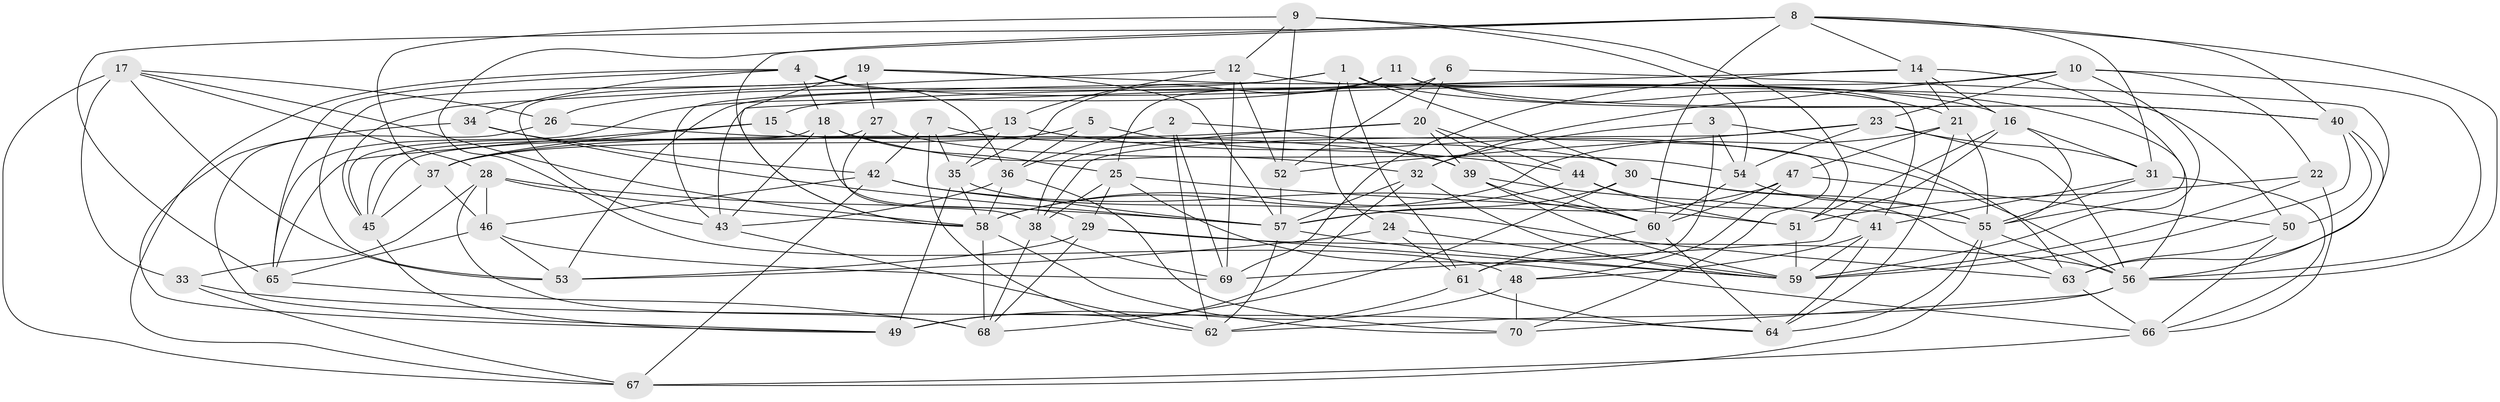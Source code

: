 // original degree distribution, {4: 1.0}
// Generated by graph-tools (version 1.1) at 2025/26/03/09/25 03:26:59]
// undirected, 70 vertices, 205 edges
graph export_dot {
graph [start="1"]
  node [color=gray90,style=filled];
  1;
  2;
  3;
  4;
  5;
  6;
  7;
  8;
  9;
  10;
  11;
  12;
  13;
  14;
  15;
  16;
  17;
  18;
  19;
  20;
  21;
  22;
  23;
  24;
  25;
  26;
  27;
  28;
  29;
  30;
  31;
  32;
  33;
  34;
  35;
  36;
  37;
  38;
  39;
  40;
  41;
  42;
  43;
  44;
  45;
  46;
  47;
  48;
  49;
  50;
  51;
  52;
  53;
  54;
  55;
  56;
  57;
  58;
  59;
  60;
  61;
  62;
  63;
  64;
  65;
  66;
  67;
  68;
  69;
  70;
  1 -- 24 [weight=1.0];
  1 -- 26 [weight=1.0];
  1 -- 30 [weight=1.0];
  1 -- 40 [weight=1.0];
  1 -- 43 [weight=1.0];
  1 -- 61 [weight=1.0];
  2 -- 36 [weight=1.0];
  2 -- 39 [weight=1.0];
  2 -- 62 [weight=1.0];
  2 -- 69 [weight=1.0];
  3 -- 32 [weight=1.0];
  3 -- 54 [weight=1.0];
  3 -- 61 [weight=1.0];
  3 -- 63 [weight=1.0];
  4 -- 16 [weight=1.0];
  4 -- 18 [weight=1.0];
  4 -- 34 [weight=1.0];
  4 -- 36 [weight=1.0];
  4 -- 65 [weight=1.0];
  4 -- 67 [weight=1.0];
  5 -- 36 [weight=1.0];
  5 -- 37 [weight=1.0];
  5 -- 44 [weight=2.0];
  6 -- 20 [weight=1.0];
  6 -- 52 [weight=1.0];
  6 -- 53 [weight=1.0];
  6 -- 63 [weight=1.0];
  7 -- 30 [weight=1.0];
  7 -- 35 [weight=1.0];
  7 -- 42 [weight=1.0];
  7 -- 62 [weight=1.0];
  8 -- 14 [weight=1.0];
  8 -- 31 [weight=1.0];
  8 -- 40 [weight=1.0];
  8 -- 48 [weight=1.0];
  8 -- 56 [weight=1.0];
  8 -- 58 [weight=1.0];
  8 -- 60 [weight=1.0];
  8 -- 65 [weight=1.0];
  9 -- 12 [weight=1.0];
  9 -- 37 [weight=1.0];
  9 -- 51 [weight=1.0];
  9 -- 52 [weight=2.0];
  9 -- 54 [weight=1.0];
  10 -- 15 [weight=1.0];
  10 -- 22 [weight=1.0];
  10 -- 23 [weight=1.0];
  10 -- 32 [weight=1.0];
  10 -- 56 [weight=1.0];
  10 -- 59 [weight=1.0];
  11 -- 21 [weight=1.0];
  11 -- 25 [weight=1.0];
  11 -- 35 [weight=1.0];
  11 -- 40 [weight=1.0];
  11 -- 41 [weight=1.0];
  11 -- 65 [weight=1.0];
  12 -- 13 [weight=1.0];
  12 -- 45 [weight=1.0];
  12 -- 50 [weight=1.0];
  12 -- 52 [weight=1.0];
  12 -- 69 [weight=1.0];
  13 -- 35 [weight=1.0];
  13 -- 45 [weight=1.0];
  13 -- 56 [weight=1.0];
  14 -- 16 [weight=1.0];
  14 -- 21 [weight=1.0];
  14 -- 43 [weight=1.0];
  14 -- 55 [weight=1.0];
  14 -- 69 [weight=1.0];
  15 -- 37 [weight=1.0];
  15 -- 65 [weight=1.0];
  15 -- 70 [weight=1.0];
  16 -- 31 [weight=1.0];
  16 -- 51 [weight=1.0];
  16 -- 55 [weight=1.0];
  16 -- 69 [weight=1.0];
  17 -- 26 [weight=1.0];
  17 -- 28 [weight=1.0];
  17 -- 33 [weight=1.0];
  17 -- 53 [weight=1.0];
  17 -- 58 [weight=1.0];
  17 -- 67 [weight=1.0];
  18 -- 25 [weight=1.0];
  18 -- 29 [weight=1.0];
  18 -- 32 [weight=1.0];
  18 -- 43 [weight=1.0];
  18 -- 45 [weight=1.0];
  19 -- 27 [weight=1.0];
  19 -- 43 [weight=1.0];
  19 -- 53 [weight=1.0];
  19 -- 56 [weight=1.0];
  19 -- 57 [weight=1.0];
  19 -- 58 [weight=1.0];
  20 -- 37 [weight=1.0];
  20 -- 38 [weight=1.0];
  20 -- 39 [weight=1.0];
  20 -- 44 [weight=1.0];
  20 -- 60 [weight=1.0];
  21 -- 47 [weight=1.0];
  21 -- 55 [weight=1.0];
  21 -- 58 [weight=1.0];
  21 -- 64 [weight=1.0];
  22 -- 51 [weight=1.0];
  22 -- 59 [weight=1.0];
  22 -- 66 [weight=1.0];
  23 -- 31 [weight=1.0];
  23 -- 38 [weight=1.0];
  23 -- 52 [weight=1.0];
  23 -- 54 [weight=1.0];
  23 -- 56 [weight=1.0];
  24 -- 53 [weight=1.0];
  24 -- 59 [weight=1.0];
  24 -- 61 [weight=1.0];
  25 -- 29 [weight=1.0];
  25 -- 38 [weight=1.0];
  25 -- 51 [weight=1.0];
  25 -- 66 [weight=1.0];
  26 -- 39 [weight=1.0];
  26 -- 49 [weight=1.0];
  27 -- 38 [weight=1.0];
  27 -- 45 [weight=1.0];
  27 -- 54 [weight=1.0];
  28 -- 33 [weight=1.0];
  28 -- 46 [weight=1.0];
  28 -- 57 [weight=1.0];
  28 -- 58 [weight=1.0];
  28 -- 68 [weight=1.0];
  29 -- 53 [weight=1.0];
  29 -- 56 [weight=1.0];
  29 -- 59 [weight=1.0];
  29 -- 68 [weight=1.0];
  30 -- 55 [weight=1.0];
  30 -- 57 [weight=1.0];
  30 -- 63 [weight=1.0];
  30 -- 68 [weight=1.0];
  31 -- 41 [weight=1.0];
  31 -- 55 [weight=1.0];
  31 -- 66 [weight=1.0];
  32 -- 49 [weight=1.0];
  32 -- 57 [weight=1.0];
  32 -- 59 [weight=1.0];
  33 -- 64 [weight=1.0];
  33 -- 67 [weight=1.0];
  34 -- 42 [weight=1.0];
  34 -- 49 [weight=1.0];
  34 -- 57 [weight=1.0];
  35 -- 49 [weight=1.0];
  35 -- 57 [weight=1.0];
  35 -- 58 [weight=1.0];
  36 -- 43 [weight=1.0];
  36 -- 58 [weight=1.0];
  36 -- 70 [weight=1.0];
  37 -- 45 [weight=1.0];
  37 -- 46 [weight=1.0];
  38 -- 68 [weight=1.0];
  38 -- 69 [weight=1.0];
  39 -- 41 [weight=1.0];
  39 -- 59 [weight=1.0];
  39 -- 60 [weight=1.0];
  40 -- 50 [weight=1.0];
  40 -- 56 [weight=1.0];
  40 -- 59 [weight=1.0];
  41 -- 48 [weight=1.0];
  41 -- 59 [weight=1.0];
  41 -- 64 [weight=1.0];
  42 -- 46 [weight=1.0];
  42 -- 60 [weight=1.0];
  42 -- 63 [weight=1.0];
  42 -- 67 [weight=1.0];
  43 -- 62 [weight=1.0];
  44 -- 51 [weight=1.0];
  44 -- 55 [weight=1.0];
  44 -- 58 [weight=1.0];
  45 -- 49 [weight=1.0];
  46 -- 53 [weight=1.0];
  46 -- 65 [weight=1.0];
  46 -- 69 [weight=1.0];
  47 -- 48 [weight=1.0];
  47 -- 50 [weight=2.0];
  47 -- 57 [weight=1.0];
  47 -- 60 [weight=1.0];
  48 -- 49 [weight=1.0];
  48 -- 70 [weight=2.0];
  50 -- 63 [weight=1.0];
  50 -- 66 [weight=1.0];
  51 -- 59 [weight=1.0];
  52 -- 57 [weight=1.0];
  54 -- 55 [weight=1.0];
  54 -- 60 [weight=1.0];
  55 -- 56 [weight=1.0];
  55 -- 64 [weight=1.0];
  55 -- 67 [weight=1.0];
  56 -- 62 [weight=1.0];
  56 -- 70 [weight=1.0];
  57 -- 59 [weight=1.0];
  57 -- 62 [weight=1.0];
  58 -- 68 [weight=1.0];
  58 -- 70 [weight=1.0];
  60 -- 61 [weight=1.0];
  60 -- 64 [weight=1.0];
  61 -- 62 [weight=1.0];
  61 -- 64 [weight=1.0];
  63 -- 66 [weight=1.0];
  65 -- 68 [weight=1.0];
  66 -- 67 [weight=1.0];
}
